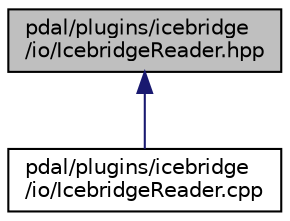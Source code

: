 digraph "pdal/plugins/icebridge/io/IcebridgeReader.hpp"
{
  edge [fontname="Helvetica",fontsize="10",labelfontname="Helvetica",labelfontsize="10"];
  node [fontname="Helvetica",fontsize="10",shape=record];
  Node1 [label="pdal/plugins/icebridge\l/io/IcebridgeReader.hpp",height=0.2,width=0.4,color="black", fillcolor="grey75", style="filled", fontcolor="black"];
  Node1 -> Node2 [dir="back",color="midnightblue",fontsize="10",style="solid",fontname="Helvetica"];
  Node2 [label="pdal/plugins/icebridge\l/io/IcebridgeReader.cpp",height=0.2,width=0.4,color="black", fillcolor="white", style="filled",URL="$IcebridgeReader_8cpp.html"];
}
